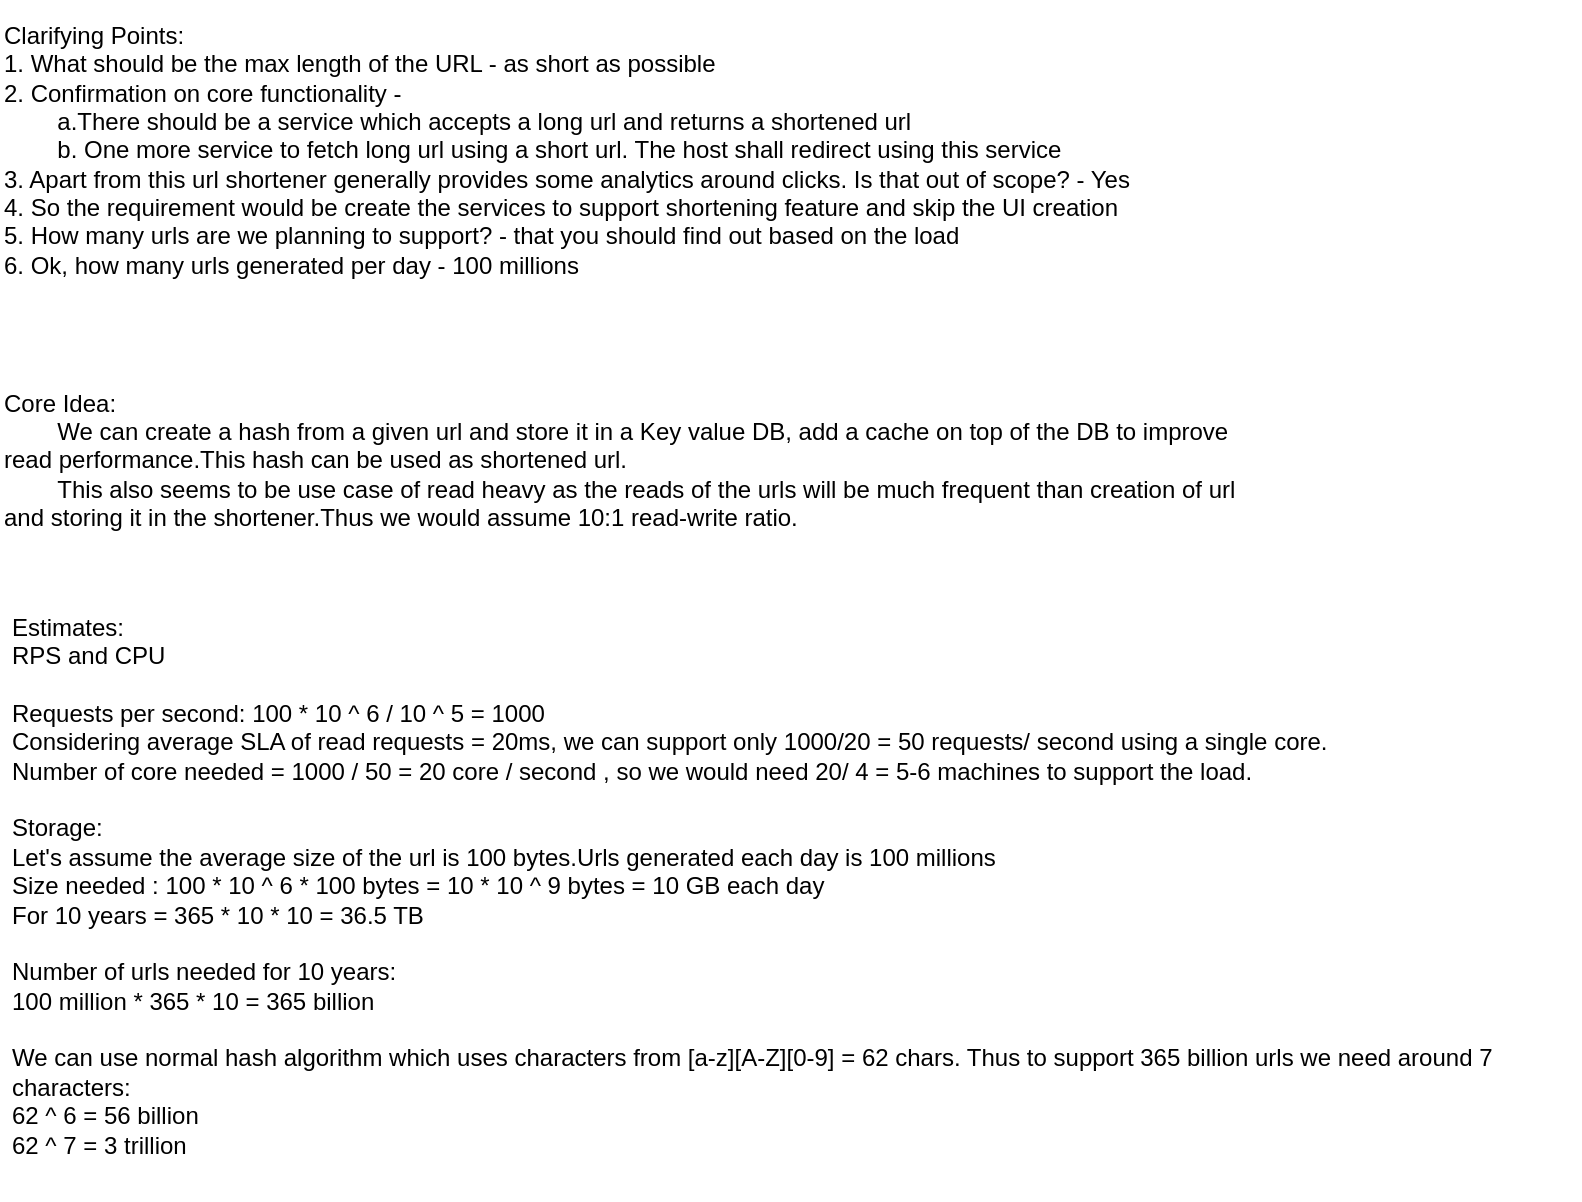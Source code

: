 <mxfile version="24.3.1" type="github">
  <diagram name="Page-1" id="OIAHOW4MRP7iXSUrzqny">
    <mxGraphModel dx="2074" dy="1190" grid="1" gridSize="10" guides="1" tooltips="1" connect="1" arrows="1" fold="1" page="1" pageScale="1" pageWidth="827" pageHeight="1169" math="0" shadow="0">
      <root>
        <mxCell id="0" />
        <mxCell id="1" parent="0" />
        <mxCell id="fmulczopTdYqbhKhcUvP-1" value="Clarifying Points:&lt;div&gt;1. What should be the max length of the URL - as short as possible&lt;/div&gt;&lt;div&gt;2. Confirmation on core functionality -&amp;nbsp;&lt;/div&gt;&lt;div&gt;&lt;span style=&quot;white-space: pre;&quot;&gt;&#x9;&lt;/span&gt;a.There should be a service which accepts a long url and returns a shortened url&lt;/div&gt;&lt;div&gt;&lt;span style=&quot;white-space: pre;&quot;&gt;&#x9;b. One more service to fetch long url using a short url. The host shall redirect using this service&lt;/span&gt;&lt;br&gt;&lt;/div&gt;&lt;div&gt;&lt;span style=&quot;white-space: pre;&quot;&gt;3. Apart from this url shortener generally provides some analytics around clicks. Is that out of scope? - Yes&lt;/span&gt;&lt;/div&gt;&lt;div&gt;&lt;span style=&quot;white-space: pre;&quot;&gt;4. So the requirement would be create the services to support shortening feature and skip the UI creation&lt;/span&gt;&lt;/div&gt;&lt;div&gt;&lt;span style=&quot;white-space: pre;&quot;&gt;5. How many urls are we planning to support? - that you should find out based on the load&lt;/span&gt;&lt;/div&gt;&lt;div&gt;&lt;span style=&quot;white-space: pre;&quot;&gt;6. Ok, how many urls generated per day - 100 millions&lt;/span&gt;&lt;/div&gt;" style="text;strokeColor=none;align=left;fillColor=none;html=1;verticalAlign=middle;whiteSpace=wrap;rounded=0;" parent="1" vertex="1">
          <mxGeometry x="30" y="90" width="790" height="150" as="geometry" />
        </mxCell>
        <mxCell id="fmulczopTdYqbhKhcUvP-3" value="Core Idea:&lt;div&gt;&lt;span style=&quot;white-space: pre;&quot;&gt;&#x9;&lt;/span&gt;We can create a hash from a given url and store it in a Key value DB, add a cache on top of the DB to improve read performance.This hash can be used as shortened url.&amp;nbsp;&lt;/div&gt;&lt;div&gt;&lt;span style=&quot;white-space: pre;&quot;&gt;&#x9;&lt;/span&gt;This also seems to be use case of read heavy as the reads of the urls will be much frequent than creation of url and storing it in the shortener.Thus we would assume 10:1 read-write ratio.&lt;/div&gt;" style="text;strokeColor=none;align=left;fillColor=none;html=1;verticalAlign=middle;whiteSpace=wrap;rounded=0;" parent="1" vertex="1">
          <mxGeometry x="30" y="280" width="630" height="80" as="geometry" />
        </mxCell>
        <mxCell id="fmulczopTdYqbhKhcUvP-4" value="Estimates:&lt;div&gt;RPS and CPU&lt;br&gt;&lt;div&gt;&lt;br&gt;&lt;/div&gt;&lt;div&gt;Requests per second: 100 * 10 ^ 6 / 10 ^ 5 = 1000&lt;/div&gt;&lt;div&gt;Considering average SLA of read requests = 20ms, we can support only 1000/20 = 50 requests/ second using a single core.&lt;/div&gt;&lt;div&gt;Number of core needed = 1000 / 50 = 20 core / second , so we would need 20/ 4 = 5-6 machines to support the load.&lt;/div&gt;&lt;div&gt;&lt;br&gt;&lt;/div&gt;&lt;div&gt;Storage:&lt;/div&gt;&lt;div&gt;Let&#39;s assume the average size of the url is 100 bytes.Urls generated each day is 100 millions&lt;/div&gt;&lt;div&gt;Size needed : 100 * 10 ^ 6 * 100 bytes = 10 * 10 ^ 9 bytes = 10 GB each day&lt;/div&gt;&lt;div&gt;For 10 years = 365 * 10 * 10 = 36.5 TB&lt;/div&gt;&lt;div&gt;&lt;br&gt;&lt;/div&gt;&lt;div&gt;Number of urls needed for 10 years:&amp;nbsp;&lt;/div&gt;&lt;div&gt;100 million * 365 * 10 = 365 billion&lt;/div&gt;&lt;div&gt;&lt;br&gt;&lt;/div&gt;&lt;div&gt;We can use normal hash algorithm which uses characters from [a-z][A-Z][0-9] = 62 chars. Thus to support 365 billion urls we need around 7 characters:&amp;nbsp;&lt;/div&gt;&lt;div&gt;62 ^ 6 = 56 billion&amp;nbsp;&lt;/div&gt;&lt;div&gt;62 ^ 7 = 3 trillion&lt;/div&gt;&lt;div&gt;&lt;br&gt;&lt;/div&gt;&lt;/div&gt;" style="text;strokeColor=none;align=left;fillColor=none;html=1;verticalAlign=middle;whiteSpace=wrap;rounded=0;" parent="1" vertex="1">
          <mxGeometry x="34" y="390" width="760" height="300" as="geometry" />
        </mxCell>
      </root>
    </mxGraphModel>
  </diagram>
</mxfile>
